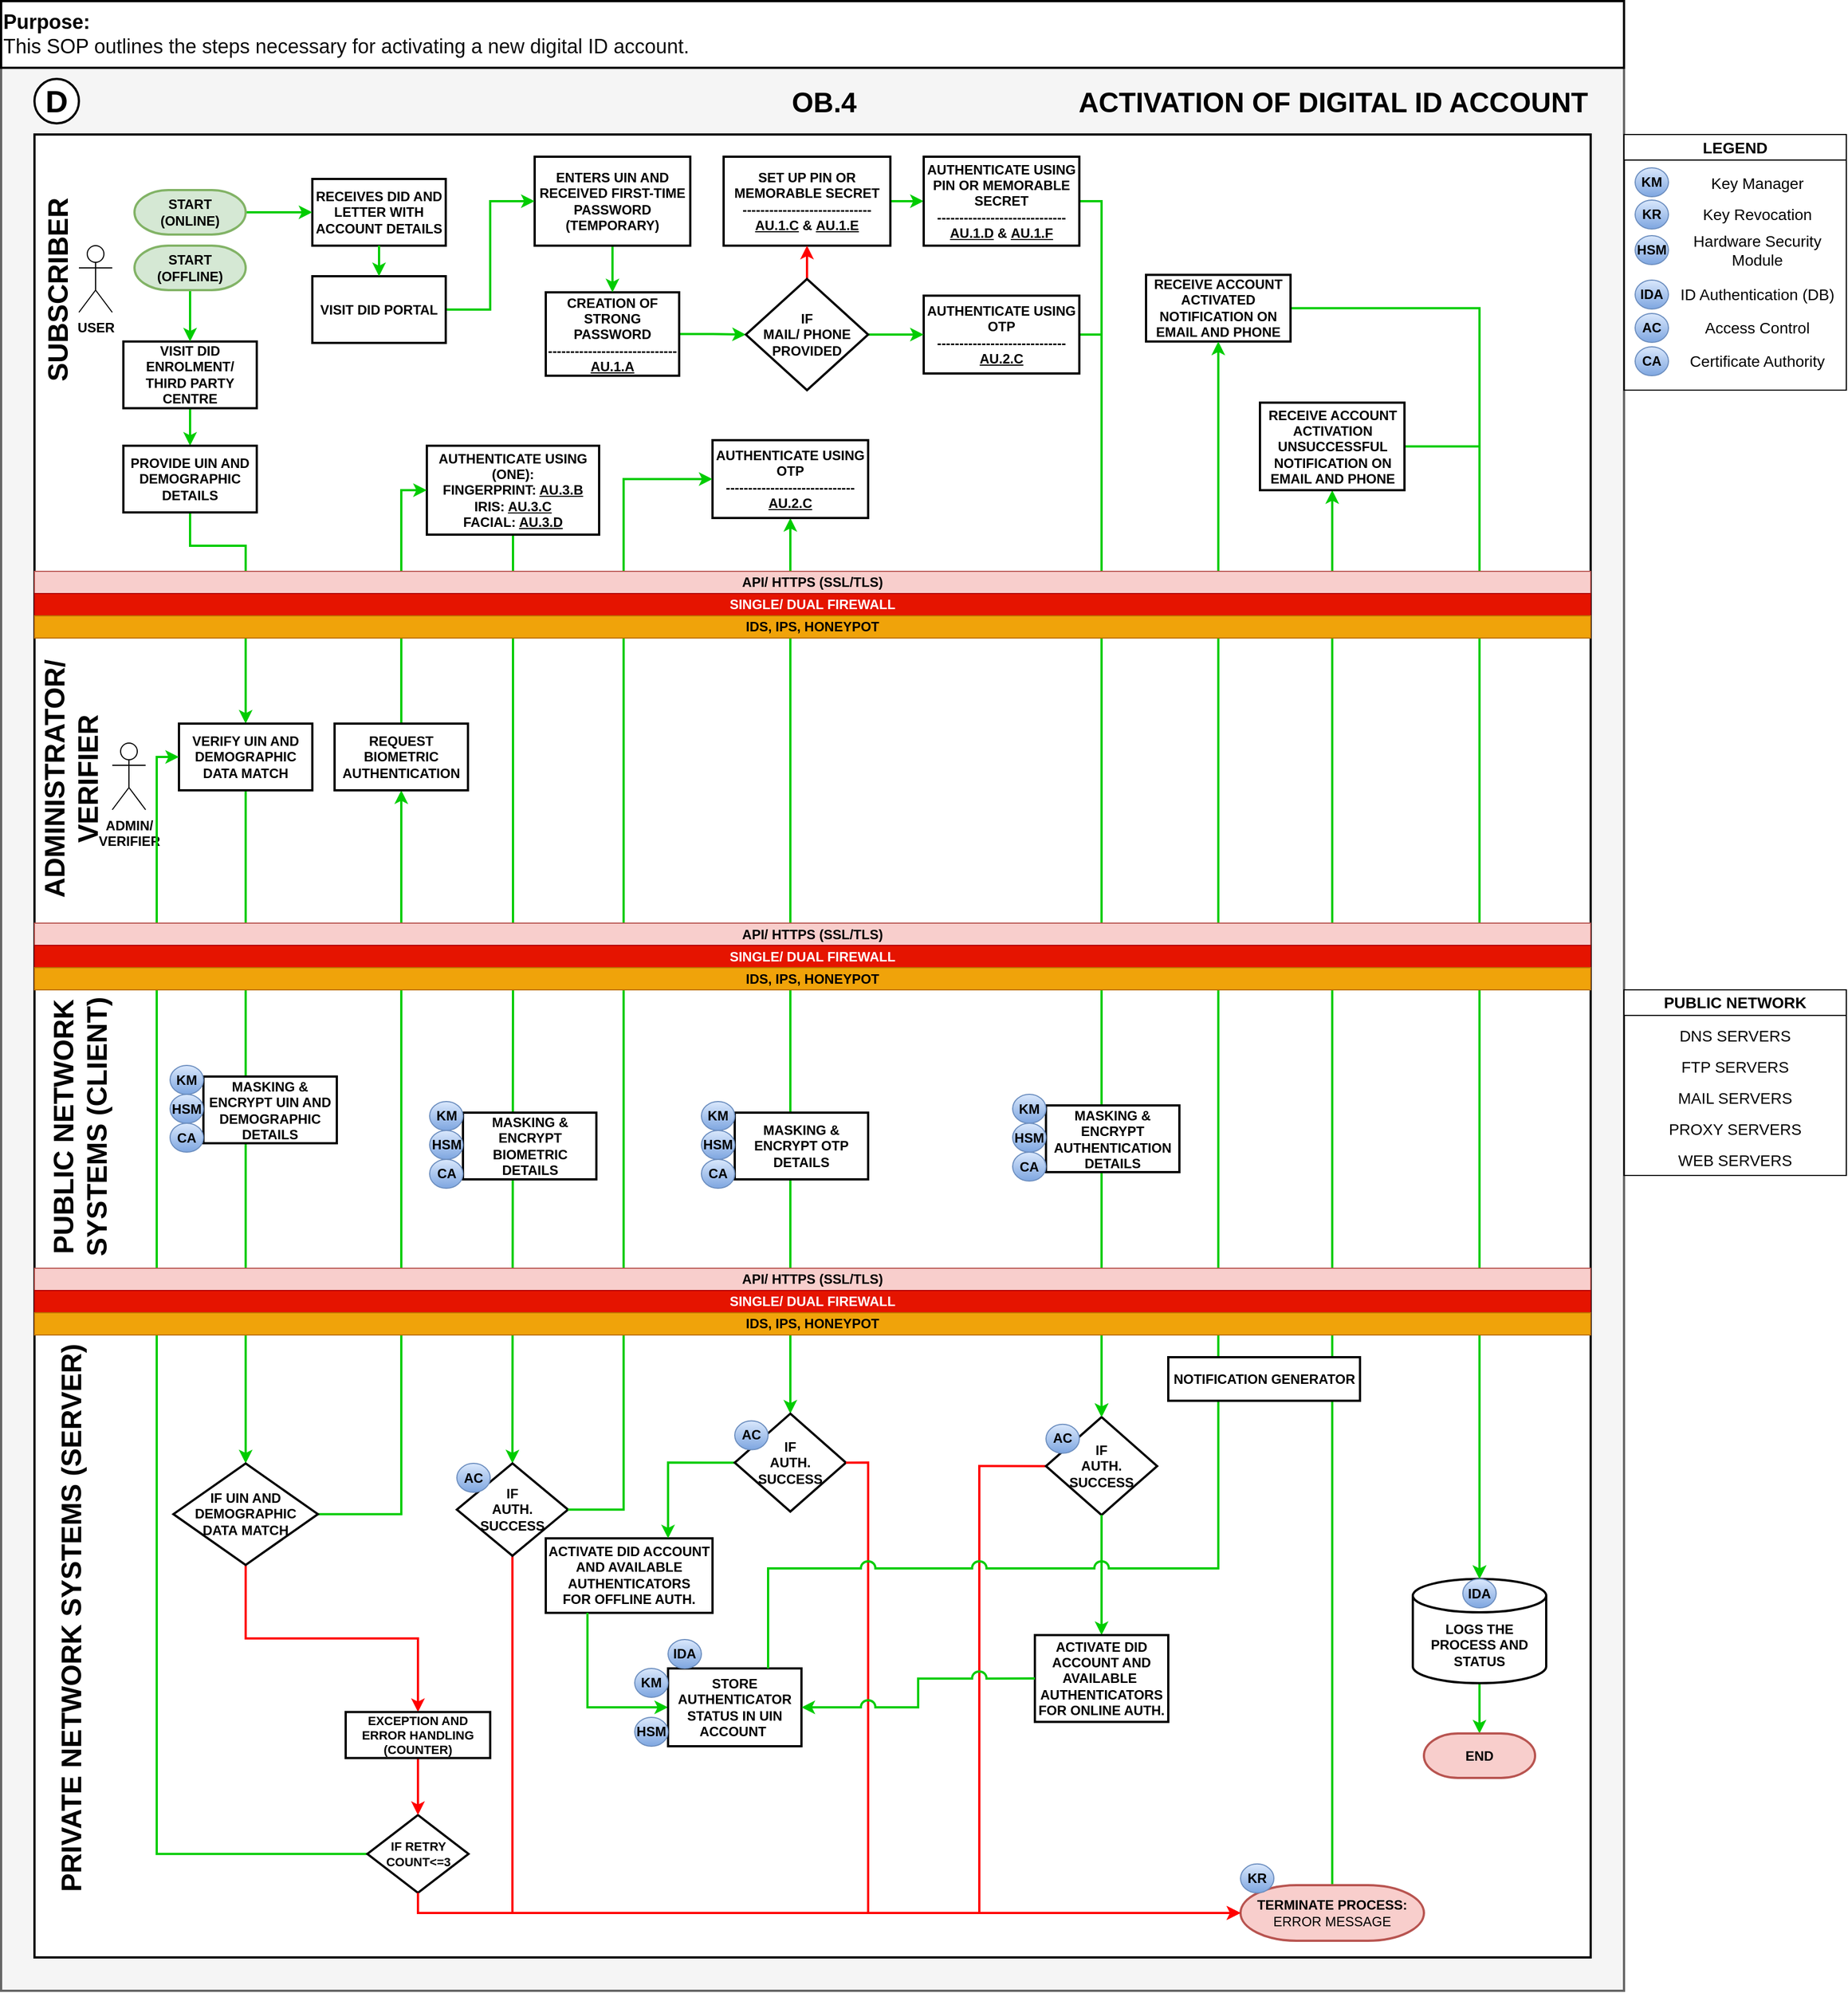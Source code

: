 <mxfile version="24.1.0" type="device">
  <diagram id="iKLEJsTvHWQ7VO8qn4Q8" name="Page-1">
    <mxGraphModel dx="1050" dy="629" grid="1" gridSize="10" guides="1" tooltips="1" connect="1" arrows="1" fold="1" page="1" pageScale="1" pageWidth="1920" pageHeight="1200" math="0" shadow="0">
      <root>
        <mxCell id="0" />
        <mxCell id="1" parent="0" />
        <mxCell id="sSiKANP9ALNhsH72tvE9-37" value="" style="rounded=0;whiteSpace=wrap;html=1;fontSize=25;fillColor=#f5f5f5;fontColor=#333333;strokeColor=#666666;direction=east;strokeWidth=2;fontStyle=1" parent="1" vertex="1">
          <mxGeometry x="10" y="140" width="1460" height="1730" as="geometry" />
        </mxCell>
        <mxCell id="sSiKANP9ALNhsH72tvE9-35" value="" style="rounded=0;whiteSpace=wrap;html=1;strokeWidth=2;fontStyle=1" parent="1" vertex="1">
          <mxGeometry x="40" y="200" width="1400" height="440" as="geometry" />
        </mxCell>
        <mxCell id="sSiKANP9ALNhsH72tvE9-36" value="" style="rounded=0;whiteSpace=wrap;html=1;strokeWidth=2;fontStyle=1" parent="1" vertex="1">
          <mxGeometry x="40" y="1230" width="1400" height="610" as="geometry" />
        </mxCell>
        <mxCell id="orBsP7dVjjmTK9PNGQSH-165" value="" style="rounded=0;whiteSpace=wrap;html=1;fontSize=15;direction=south;strokeWidth=2;fontStyle=1" parent="1" vertex="1">
          <mxGeometry x="40" y="930" width="1400" height="305" as="geometry" />
        </mxCell>
        <mxCell id="orBsP7dVjjmTK9PNGQSH-6" value="" style="rounded=0;whiteSpace=wrap;html=1;fontSize=15;direction=south;strokeWidth=2;fontStyle=1" parent="1" vertex="1">
          <mxGeometry x="40" y="625" width="1400" height="305" as="geometry" />
        </mxCell>
        <mxCell id="3o1GvPYLi0kfShRq2hpD-12" style="edgeStyle=orthogonalEdgeStyle;rounded=0;orthogonalLoop=1;jettySize=auto;html=1;exitX=1;exitY=0.5;exitDx=0;exitDy=0;entryX=0;entryY=0.5;entryDx=0;entryDy=0;strokeColor=#00CC00;strokeWidth=2;fontStyle=1;" parent="1" source="sSiKANP9ALNhsH72tvE9-2" target="3o1GvPYLi0kfShRq2hpD-10" edge="1">
          <mxGeometry relative="1" as="geometry" />
        </mxCell>
        <mxCell id="sSiKANP9ALNhsH72tvE9-2" value="SET UP PIN OR MEMORABLE SECRET&lt;br&gt;-----------------------------&lt;br&gt;&lt;u&gt;AU.1.C&lt;/u&gt;&amp;nbsp;&amp;amp;&amp;nbsp;&lt;u&gt;AU.1.E&lt;/u&gt;" style="rounded=0;whiteSpace=wrap;html=1;strokeWidth=2;fontStyle=1" parent="1" vertex="1">
          <mxGeometry x="660" y="220" width="150" height="80" as="geometry" />
        </mxCell>
        <mxCell id="3o1GvPYLi0kfShRq2hpD-13" style="edgeStyle=orthogonalEdgeStyle;rounded=0;orthogonalLoop=1;jettySize=auto;html=1;exitX=1;exitY=0.5;exitDx=0;exitDy=0;entryX=0.5;entryY=0;entryDx=0;entryDy=0;strokeColor=#00CC00;strokeWidth=2;fontStyle=1;" parent="1" source="sSiKANP9ALNhsH72tvE9-3" target="3o1GvPYLi0kfShRq2hpD-8" edge="1">
          <mxGeometry relative="1" as="geometry">
            <Array as="points">
              <mxPoint x="1000" y="380" />
            </Array>
          </mxGeometry>
        </mxCell>
        <mxCell id="sSiKANP9ALNhsH72tvE9-3" value="AUTHENTICATE USING OTP&lt;br&gt;-----------------------------&lt;br&gt;&lt;u&gt;AU.2.C&lt;br&gt;&lt;/u&gt;" style="rounded=0;whiteSpace=wrap;html=1;strokeWidth=2;fontStyle=1" parent="1" vertex="1">
          <mxGeometry x="840" y="345" width="140" height="70" as="geometry" />
        </mxCell>
        <mxCell id="sSiKANP9ALNhsH72tvE9-17" style="edgeStyle=orthogonalEdgeStyle;rounded=0;orthogonalLoop=1;jettySize=auto;html=1;exitX=1;exitY=0.5;exitDx=0;exitDy=0;entryX=0;entryY=0.5;entryDx=0;entryDy=0;strokeColor=#00CC00;strokeWidth=2;fontStyle=1" parent="1" source="sSiKANP9ALNhsH72tvE9-4" target="sSiKANP9ALNhsH72tvE9-7" edge="1">
          <mxGeometry relative="1" as="geometry" />
        </mxCell>
        <mxCell id="sSiKANP9ALNhsH72tvE9-4" value="CREATION OF STRONG PASSWORD&lt;br&gt;-----------------------------&lt;br style=&quot;border-color: var(--border-color);&quot;&gt;&lt;u&gt;AU.1.A&lt;/u&gt;" style="rounded=0;whiteSpace=wrap;html=1;strokeWidth=2;fontStyle=1" parent="1" vertex="1">
          <mxGeometry x="500" y="342" width="120" height="75" as="geometry" />
        </mxCell>
        <mxCell id="sSiKANP9ALNhsH72tvE9-16" style="edgeStyle=orthogonalEdgeStyle;rounded=0;orthogonalLoop=1;jettySize=auto;html=1;exitX=0.5;exitY=1;exitDx=0;exitDy=0;strokeColor=#00CC00;strokeWidth=2;fontStyle=1" parent="1" source="sSiKANP9ALNhsH72tvE9-5" target="sSiKANP9ALNhsH72tvE9-4" edge="1">
          <mxGeometry relative="1" as="geometry" />
        </mxCell>
        <mxCell id="sSiKANP9ALNhsH72tvE9-5" value="ENTERS UIN AND RECEIVED FIRST-TIME PASSWORD (TEMPORARY)" style="rounded=0;whiteSpace=wrap;html=1;strokeWidth=2;fontStyle=1" parent="1" vertex="1">
          <mxGeometry x="490" y="220" width="140" height="80" as="geometry" />
        </mxCell>
        <mxCell id="sSiKANP9ALNhsH72tvE9-6" value="RECEIVES DID AND LETTER WITH ACCOUNT DETAILS" style="rounded=0;whiteSpace=wrap;html=1;strokeWidth=2;fontStyle=1" parent="1" vertex="1">
          <mxGeometry x="290" y="240" width="120" height="60" as="geometry" />
        </mxCell>
        <mxCell id="3o1GvPYLi0kfShRq2hpD-9" style="edgeStyle=orthogonalEdgeStyle;rounded=0;orthogonalLoop=1;jettySize=auto;html=1;exitX=0.5;exitY=0;exitDx=0;exitDy=0;entryX=0.5;entryY=1;entryDx=0;entryDy=0;strokeColor=#FF0000;strokeWidth=2;fontStyle=1;" parent="1" source="sSiKANP9ALNhsH72tvE9-7" target="sSiKANP9ALNhsH72tvE9-2" edge="1">
          <mxGeometry relative="1" as="geometry" />
        </mxCell>
        <mxCell id="3o1GvPYLi0kfShRq2hpD-11" style="edgeStyle=orthogonalEdgeStyle;rounded=0;orthogonalLoop=1;jettySize=auto;html=1;exitX=1;exitY=0.5;exitDx=0;exitDy=0;entryX=0;entryY=0.5;entryDx=0;entryDy=0;strokeColor=#00CC00;strokeWidth=2;fontStyle=1;" parent="1" source="sSiKANP9ALNhsH72tvE9-7" target="sSiKANP9ALNhsH72tvE9-3" edge="1">
          <mxGeometry relative="1" as="geometry" />
        </mxCell>
        <mxCell id="sSiKANP9ALNhsH72tvE9-7" value="IF &lt;br&gt;MAIL/ PHONE PROVIDED" style="rhombus;whiteSpace=wrap;html=1;strokeWidth=2;fontStyle=1" parent="1" vertex="1">
          <mxGeometry x="680" y="330" width="110" height="100" as="geometry" />
        </mxCell>
        <mxCell id="3o1GvPYLi0kfShRq2hpD-32" style="edgeStyle=orthogonalEdgeStyle;rounded=0;orthogonalLoop=1;jettySize=auto;html=1;exitX=1;exitY=0.5;exitDx=0;exitDy=0;strokeColor=#00CC00;strokeWidth=2;fontStyle=1;" parent="1" source="sSiKANP9ALNhsH72tvE9-8" target="orBsP7dVjjmTK9PNGQSH-210" edge="1">
          <mxGeometry relative="1" as="geometry">
            <mxPoint x="1530" y="1460.64" as="targetPoint" />
          </mxGeometry>
        </mxCell>
        <mxCell id="sSiKANP9ALNhsH72tvE9-8" value="RECEIVE ACCOUNT ACTIVATED NOTIFICATION ON EMAIL AND PHONE" style="rounded=0;whiteSpace=wrap;html=1;strokeWidth=2;fontStyle=1" parent="1" vertex="1">
          <mxGeometry x="1040" y="326.25" width="130" height="60" as="geometry" />
        </mxCell>
        <mxCell id="sSiKANP9ALNhsH72tvE9-15" style="edgeStyle=orthogonalEdgeStyle;rounded=0;orthogonalLoop=1;jettySize=auto;html=1;exitX=1;exitY=0.5;exitDx=0;exitDy=0;entryX=0;entryY=0.5;entryDx=0;entryDy=0;strokeColor=#00CC00;strokeWidth=2;fontStyle=1" parent="1" source="sSiKANP9ALNhsH72tvE9-13" target="sSiKANP9ALNhsH72tvE9-5" edge="1">
          <mxGeometry relative="1" as="geometry" />
        </mxCell>
        <mxCell id="sSiKANP9ALNhsH72tvE9-13" value="VISIT DID PORTAL" style="rounded=0;whiteSpace=wrap;html=1;strokeWidth=2;fontStyle=1" parent="1" vertex="1">
          <mxGeometry x="290" y="327.5" width="120" height="60" as="geometry" />
        </mxCell>
        <mxCell id="sSiKANP9ALNhsH72tvE9-26" value="OB.4" style="text;html=1;align=center;verticalAlign=middle;resizable=0;points=[];autosize=1;strokeColor=none;fillColor=none;strokeWidth=2;fontSize=25;fontStyle=1" parent="1" vertex="1">
          <mxGeometry x="710" y="150" width="80" height="40" as="geometry" />
        </mxCell>
        <mxCell id="sSiKANP9ALNhsH72tvE9-27" value="ACTIVATION OF DIGITAL ID ACCOUNT" style="text;html=1;align=center;verticalAlign=middle;resizable=0;points=[];autosize=1;strokeColor=none;fillColor=none;strokeWidth=2;fontSize=25;fontStyle=1" parent="1" vertex="1">
          <mxGeometry x="967.5" y="150" width="480" height="40" as="geometry" />
        </mxCell>
        <mxCell id="sSiKANP9ALNhsH72tvE9-33" value="SUBSCRIBER" style="text;html=1;align=center;verticalAlign=middle;resizable=0;points=[];autosize=1;strokeColor=none;fillColor=none;fontSize=25;fontStyle=1;strokeWidth=2;horizontal=0;" parent="1" vertex="1">
          <mxGeometry x="35" y="250" width="50" height="180" as="geometry" />
        </mxCell>
        <mxCell id="sSiKANP9ALNhsH72tvE9-38" value="D" style="ellipse;whiteSpace=wrap;html=1;aspect=fixed;fontSize=28;fontColor=default;strokeWidth=2;fontStyle=1" parent="1" vertex="1">
          <mxGeometry x="40" y="150" width="40" height="40" as="geometry" />
        </mxCell>
        <mxCell id="3o1GvPYLi0kfShRq2hpD-3" style="edgeStyle=orthogonalEdgeStyle;rounded=0;orthogonalLoop=1;jettySize=auto;html=1;exitX=1;exitY=0.5;exitDx=0;exitDy=0;exitPerimeter=0;entryX=0;entryY=0.5;entryDx=0;entryDy=0;strokeColor=#00CC00;strokeWidth=2;fontStyle=1;" parent="1" source="3o1GvPYLi0kfShRq2hpD-1" target="sSiKANP9ALNhsH72tvE9-6" edge="1">
          <mxGeometry relative="1" as="geometry" />
        </mxCell>
        <mxCell id="3o1GvPYLi0kfShRq2hpD-1" value="&lt;b&gt;START&lt;br&gt;(ONLINE)&lt;br&gt;&lt;/b&gt;" style="strokeWidth=2;html=1;shape=mxgraph.flowchart.terminator;whiteSpace=wrap;fillColor=#d5e8d4;strokeColor=#82b366;" parent="1" vertex="1">
          <mxGeometry x="130" y="250" width="100" height="40" as="geometry" />
        </mxCell>
        <mxCell id="3o1GvPYLi0kfShRq2hpD-21" value="" style="edgeStyle=orthogonalEdgeStyle;rounded=0;orthogonalLoop=1;jettySize=auto;html=1;strokeColor=#FF0000;strokeWidth=2;fontStyle=1;exitX=0;exitY=0.5;exitDx=0;exitDy=0;" parent="1" source="3o1GvPYLi0kfShRq2hpD-8" target="3o1GvPYLi0kfShRq2hpD-16" edge="1">
          <mxGeometry relative="1" as="geometry">
            <Array as="points">
              <mxPoint x="890" y="1398" />
              <mxPoint x="890" y="1800" />
            </Array>
          </mxGeometry>
        </mxCell>
        <mxCell id="3o1GvPYLi0kfShRq2hpD-8" value="IF &lt;br&gt;AUTH. &lt;br&gt;SUCCESS" style="rhombus;whiteSpace=wrap;html=1;strokeWidth=2;fontStyle=1" parent="1" vertex="1">
          <mxGeometry x="950" y="1353.89" width="100" height="88.11" as="geometry" />
        </mxCell>
        <mxCell id="3o1GvPYLi0kfShRq2hpD-14" style="edgeStyle=orthogonalEdgeStyle;rounded=0;orthogonalLoop=1;jettySize=auto;html=1;exitX=1;exitY=0.5;exitDx=0;exitDy=0;strokeColor=#00CC00;strokeWidth=2;fontStyle=1;entryX=0.5;entryY=0;entryDx=0;entryDy=0;" parent="1" source="3o1GvPYLi0kfShRq2hpD-10" target="3o1GvPYLi0kfShRq2hpD-8" edge="1">
          <mxGeometry relative="1" as="geometry">
            <mxPoint x="1010" y="530" as="targetPoint" />
          </mxGeometry>
        </mxCell>
        <mxCell id="3o1GvPYLi0kfShRq2hpD-10" value="AUTHENTICATE USING PIN OR MEMORABLE SECRET&lt;br&gt;-----------------------------&lt;br&gt;&lt;u style=&quot;border-color: var(--border-color);&quot;&gt;AU.1.D&lt;/u&gt;&amp;nbsp;&amp;amp;&amp;nbsp;&lt;u style=&quot;border-color: var(--border-color);&quot;&gt;AU.1.F&lt;/u&gt;&lt;u&gt;&lt;br&gt;&lt;/u&gt;" style="rounded=0;whiteSpace=wrap;html=1;strokeWidth=2;fontStyle=1" parent="1" vertex="1">
          <mxGeometry x="840" y="220" width="140" height="80" as="geometry" />
        </mxCell>
        <mxCell id="orBsP7dVjjmTK9PNGQSH-228" style="edgeStyle=orthogonalEdgeStyle;rounded=0;orthogonalLoop=1;jettySize=auto;html=1;exitX=0.5;exitY=0;exitDx=0;exitDy=0;exitPerimeter=0;strokeColor=#00CC00;strokeWidth=2;fontStyle=1;" parent="1" source="3o1GvPYLi0kfShRq2hpD-16" target="orBsP7dVjjmTK9PNGQSH-227" edge="1">
          <mxGeometry relative="1" as="geometry" />
        </mxCell>
        <mxCell id="3o1GvPYLi0kfShRq2hpD-16" value="&lt;span style=&quot;border-color: var(--border-color);&quot;&gt;&lt;b&gt;TERMINATE PROCESS:&lt;/b&gt;&lt;br&gt;ERROR MESSAGE&lt;br&gt;&lt;/span&gt;" style="strokeWidth=2;html=1;shape=mxgraph.flowchart.terminator;whiteSpace=wrap;fillColor=#f8cecc;strokeColor=#b85450;" parent="1" vertex="1">
          <mxGeometry x="1125" y="1775" width="165" height="50" as="geometry" />
        </mxCell>
        <mxCell id="3o1GvPYLi0kfShRq2hpD-27" value="" style="edgeStyle=orthogonalEdgeStyle;rounded=0;orthogonalLoop=1;jettySize=auto;html=1;exitX=0.5;exitY=1;exitDx=0;exitDy=0;entryX=0.5;entryY=0;entryDx=0;entryDy=0;strokeColor=#00CC00;strokeWidth=2;fontStyle=1;" parent="1" source="3o1GvPYLi0kfShRq2hpD-8" target="3o1GvPYLi0kfShRq2hpD-26" edge="1">
          <mxGeometry relative="1" as="geometry">
            <mxPoint x="1005" y="1546.89" as="sourcePoint" />
            <mxPoint x="1005" y="1661.89" as="targetPoint" />
          </mxGeometry>
        </mxCell>
        <mxCell id="orBsP7dVjjmTK9PNGQSH-243" style="edgeStyle=orthogonalEdgeStyle;rounded=0;orthogonalLoop=1;jettySize=auto;html=1;exitX=1;exitY=0.5;exitDx=0;exitDy=0;entryX=0.5;entryY=1;entryDx=0;entryDy=0;fontSize=20;fillColor=none;strokeColor=none;gradientColor=none;fontStyle=1;strokeWidth=2;" parent="1" source="3o1GvPYLi0kfShRq2hpD-26" target="sSiKANP9ALNhsH72tvE9-8" edge="1">
          <mxGeometry relative="1" as="geometry" />
        </mxCell>
        <mxCell id="3o1GvPYLi0kfShRq2hpD-26" value="ACTIVATE DID ACCOUNT AND AVAILABLE&amp;nbsp; AUTHENTICATORS&lt;br style=&quot;border-color: var(--border-color);&quot;&gt;FOR ONLINE AUTH." style="rounded=0;whiteSpace=wrap;html=1;strokeWidth=2;fontStyle=1" parent="1" vertex="1">
          <mxGeometry x="940" y="1550.0" width="120" height="78.11" as="geometry" />
        </mxCell>
        <mxCell id="bgEBxZ1Y185KcQmkh3a8-5" value="" style="edgeStyle=orthogonalEdgeStyle;rounded=0;orthogonalLoop=1;jettySize=auto;html=1;exitX=0.5;exitY=1;exitDx=0;exitDy=0;strokeColor=#00CC00;strokeWidth=2;fontStyle=1;entryX=0.5;entryY=0;entryDx=0;entryDy=0;" parent="1" source="sSiKANP9ALNhsH72tvE9-6" target="sSiKANP9ALNhsH72tvE9-13" edge="1">
          <mxGeometry relative="1" as="geometry">
            <mxPoint x="350" y="300" as="sourcePoint" />
            <mxPoint x="350" y="320" as="targetPoint" />
          </mxGeometry>
        </mxCell>
        <mxCell id="orBsP7dVjjmTK9PNGQSH-180" style="edgeStyle=orthogonalEdgeStyle;rounded=0;orthogonalLoop=1;jettySize=auto;html=1;exitX=0.5;exitY=1;exitDx=0;exitDy=0;strokeColor=#00CC00;strokeWidth=2;fontStyle=1;" parent="1" source="bgEBxZ1Y185KcQmkh3a8-6" target="orBsP7dVjjmTK9PNGQSH-179" edge="1">
          <mxGeometry relative="1" as="geometry" />
        </mxCell>
        <mxCell id="bgEBxZ1Y185KcQmkh3a8-6" value="VISIT DID ENROLMENT/ THIRD PARTY CENTRE" style="rounded=0;whiteSpace=wrap;html=1;strokeWidth=2;fontStyle=1" parent="1" vertex="1">
          <mxGeometry x="120" y="386.25" width="120" height="60" as="geometry" />
        </mxCell>
        <mxCell id="orBsP7dVjjmTK9PNGQSH-188" style="edgeStyle=orthogonalEdgeStyle;rounded=0;orthogonalLoop=1;jettySize=auto;html=1;exitX=0.5;exitY=1;exitDx=0;exitDy=0;strokeColor=#00CC00;strokeWidth=2;fontStyle=1;" parent="1" source="bgEBxZ1Y185KcQmkh3a8-10" target="bgEBxZ1Y185KcQmkh3a8-12" edge="1">
          <mxGeometry relative="1" as="geometry" />
        </mxCell>
        <mxCell id="bgEBxZ1Y185KcQmkh3a8-10" value="AUTHENTICATE USING (ONE):&lt;br&gt;FINGERPRINT: &lt;u&gt;AU.3.B&lt;/u&gt;&lt;br&gt;IRIS: &lt;u&gt;AU.3.C&lt;/u&gt;&lt;br&gt;FACIAL: &lt;u&gt;AU.3.D&lt;/u&gt;" style="rounded=0;whiteSpace=wrap;html=1;strokeWidth=2;fontStyle=1" parent="1" vertex="1">
          <mxGeometry x="393" y="480" width="155" height="80" as="geometry" />
        </mxCell>
        <mxCell id="bgEBxZ1Y185KcQmkh3a8-16" style="edgeStyle=orthogonalEdgeStyle;rounded=0;orthogonalLoop=1;jettySize=auto;html=1;exitX=0.5;exitY=1;exitDx=0;exitDy=0;entryX=0;entryY=0.5;entryDx=0;entryDy=0;entryPerimeter=0;strokeColor=#FF0000;strokeWidth=2;fontStyle=1;" parent="1" source="bgEBxZ1Y185KcQmkh3a8-12" target="3o1GvPYLi0kfShRq2hpD-16" edge="1">
          <mxGeometry relative="1" as="geometry">
            <Array as="points">
              <mxPoint x="470" y="1800" />
            </Array>
          </mxGeometry>
        </mxCell>
        <mxCell id="orBsP7dVjjmTK9PNGQSH-2" style="edgeStyle=orthogonalEdgeStyle;rounded=0;orthogonalLoop=1;jettySize=auto;html=1;exitX=0.5;exitY=1;exitDx=0;exitDy=0;exitPerimeter=0;strokeColor=#00CC00;strokeWidth=2;fontStyle=1;" parent="1" source="orBsP7dVjjmTK9PNGQSH-1" target="bgEBxZ1Y185KcQmkh3a8-6" edge="1">
          <mxGeometry relative="1" as="geometry" />
        </mxCell>
        <mxCell id="orBsP7dVjjmTK9PNGQSH-1" value="&lt;b&gt;START&lt;br&gt;(OFFLINE)&lt;br&gt;&lt;/b&gt;" style="strokeWidth=2;html=1;shape=mxgraph.flowchart.terminator;whiteSpace=wrap;fillColor=#d5e8d4;strokeColor=#82b366;" parent="1" vertex="1">
          <mxGeometry x="130" y="300" width="100" height="40" as="geometry" />
        </mxCell>
        <mxCell id="orBsP7dVjjmTK9PNGQSH-36" value="PRIVATE NETWORK SYSTEMS (SERVER)" style="text;html=1;align=center;verticalAlign=middle;resizable=0;points=[];autosize=1;strokeColor=none;fillColor=none;fontStyle=1;fontSize=25;strokeWidth=2;horizontal=0;" parent="1" vertex="1">
          <mxGeometry x="47" y="1280.0" width="50" height="510" as="geometry" />
        </mxCell>
        <mxCell id="orBsP7dVjjmTK9PNGQSH-68" value="USER" style="shape=umlActor;verticalLabelPosition=bottom;verticalAlign=top;html=1;outlineConnect=0;fontStyle=1" parent="1" vertex="1">
          <mxGeometry x="80" y="300" width="30" height="60" as="geometry" />
        </mxCell>
        <mxCell id="orBsP7dVjjmTK9PNGQSH-117" value="&lt;font style=&quot;font-size: 14px;&quot;&gt;PUBLIC NETWORK&lt;/font&gt;" style="swimlane;whiteSpace=wrap;html=1;" parent="1" vertex="1">
          <mxGeometry x="1470" y="969.5" width="200" height="167" as="geometry" />
        </mxCell>
        <mxCell id="orBsP7dVjjmTK9PNGQSH-118" value="DNS SERVERS" style="text;html=1;strokeColor=none;fillColor=none;align=center;verticalAlign=middle;whiteSpace=wrap;rounded=0;fontSize=14;" parent="orBsP7dVjjmTK9PNGQSH-117" vertex="1">
          <mxGeometry y="27" width="200" height="28" as="geometry" />
        </mxCell>
        <mxCell id="orBsP7dVjjmTK9PNGQSH-119" value="FTP SERVERS" style="text;html=1;strokeColor=none;fillColor=none;align=center;verticalAlign=middle;whiteSpace=wrap;rounded=0;fontSize=14;" parent="orBsP7dVjjmTK9PNGQSH-117" vertex="1">
          <mxGeometry y="55" width="200" height="28" as="geometry" />
        </mxCell>
        <mxCell id="orBsP7dVjjmTK9PNGQSH-120" value="MAIL SERVERS" style="text;html=1;strokeColor=none;fillColor=none;align=center;verticalAlign=middle;whiteSpace=wrap;rounded=0;fontSize=14;" parent="orBsP7dVjjmTK9PNGQSH-117" vertex="1">
          <mxGeometry y="83" width="200" height="28" as="geometry" />
        </mxCell>
        <mxCell id="orBsP7dVjjmTK9PNGQSH-121" value="PROXY SERVERS" style="text;html=1;strokeColor=none;fillColor=none;align=center;verticalAlign=middle;whiteSpace=wrap;rounded=0;fontSize=14;" parent="orBsP7dVjjmTK9PNGQSH-117" vertex="1">
          <mxGeometry y="111" width="200" height="28" as="geometry" />
        </mxCell>
        <mxCell id="orBsP7dVjjmTK9PNGQSH-122" value="WEB SERVERS" style="text;html=1;strokeColor=none;fillColor=none;align=center;verticalAlign=middle;whiteSpace=wrap;rounded=0;fontSize=14;" parent="orBsP7dVjjmTK9PNGQSH-117" vertex="1">
          <mxGeometry y="139" width="200" height="28" as="geometry" />
        </mxCell>
        <mxCell id="orBsP7dVjjmTK9PNGQSH-123" value="&lt;font style=&quot;font-size: 14px;&quot;&gt;LEGEND&lt;/font&gt;" style="swimlane;whiteSpace=wrap;html=1;" parent="1" vertex="1">
          <mxGeometry x="1470" y="200" width="200" height="230" as="geometry" />
        </mxCell>
        <mxCell id="orBsP7dVjjmTK9PNGQSH-124" value="KM" style="ellipse;whiteSpace=wrap;html=1;fillColor=#dae8fc;strokeColor=#6c8ebf;gradientColor=#7ea6e0;fontStyle=1" parent="orBsP7dVjjmTK9PNGQSH-123" vertex="1">
          <mxGeometry x="10" y="30" width="30" height="26" as="geometry" />
        </mxCell>
        <mxCell id="orBsP7dVjjmTK9PNGQSH-125" value="IDA" style="ellipse;whiteSpace=wrap;html=1;fillColor=#dae8fc;strokeColor=#6c8ebf;gradientColor=#7ea6e0;fontStyle=1" parent="orBsP7dVjjmTK9PNGQSH-123" vertex="1">
          <mxGeometry x="10" y="131" width="30" height="26" as="geometry" />
        </mxCell>
        <mxCell id="orBsP7dVjjmTK9PNGQSH-126" value="HSM" style="ellipse;whiteSpace=wrap;html=1;fillColor=#dae8fc;strokeColor=#6c8ebf;gradientColor=#7ea6e0;fontStyle=1" parent="orBsP7dVjjmTK9PNGQSH-123" vertex="1">
          <mxGeometry x="10" y="91" width="30" height="26" as="geometry" />
        </mxCell>
        <mxCell id="orBsP7dVjjmTK9PNGQSH-127" value="KR" style="ellipse;whiteSpace=wrap;html=1;fillColor=#dae8fc;strokeColor=#6c8ebf;gradientColor=#7ea6e0;fontStyle=1" parent="orBsP7dVjjmTK9PNGQSH-123" vertex="1">
          <mxGeometry x="10" y="59" width="30" height="26" as="geometry" />
        </mxCell>
        <mxCell id="orBsP7dVjjmTK9PNGQSH-128" value="Key Manager" style="text;html=1;strokeColor=none;fillColor=none;align=center;verticalAlign=middle;whiteSpace=wrap;rounded=0;fontSize=14;" parent="orBsP7dVjjmTK9PNGQSH-123" vertex="1">
          <mxGeometry x="40" y="30" width="160" height="28" as="geometry" />
        </mxCell>
        <mxCell id="orBsP7dVjjmTK9PNGQSH-129" value="Key Revocation" style="text;html=1;strokeColor=none;fillColor=none;align=center;verticalAlign=middle;whiteSpace=wrap;rounded=0;fontSize=14;" parent="orBsP7dVjjmTK9PNGQSH-123" vertex="1">
          <mxGeometry x="40" y="58" width="160" height="28" as="geometry" />
        </mxCell>
        <mxCell id="orBsP7dVjjmTK9PNGQSH-130" value="Hardware Security Module" style="text;html=1;strokeColor=none;fillColor=none;align=center;verticalAlign=middle;whiteSpace=wrap;rounded=0;fontSize=14;" parent="orBsP7dVjjmTK9PNGQSH-123" vertex="1">
          <mxGeometry x="40" y="90" width="160" height="28" as="geometry" />
        </mxCell>
        <mxCell id="orBsP7dVjjmTK9PNGQSH-131" value="ID Authentication (DB)" style="text;html=1;strokeColor=none;fillColor=none;align=center;verticalAlign=middle;whiteSpace=wrap;rounded=0;fontSize=14;" parent="orBsP7dVjjmTK9PNGQSH-123" vertex="1">
          <mxGeometry x="40" y="130" width="160" height="28" as="geometry" />
        </mxCell>
        <mxCell id="orBsP7dVjjmTK9PNGQSH-132" value="AC" style="ellipse;whiteSpace=wrap;html=1;fillColor=#dae8fc;strokeColor=#6c8ebf;gradientColor=#7ea6e0;fontStyle=1" parent="orBsP7dVjjmTK9PNGQSH-123" vertex="1">
          <mxGeometry x="10" y="161" width="30" height="26" as="geometry" />
        </mxCell>
        <mxCell id="orBsP7dVjjmTK9PNGQSH-133" value="Access Control" style="text;html=1;strokeColor=none;fillColor=none;align=center;verticalAlign=middle;whiteSpace=wrap;rounded=0;fontSize=14;" parent="orBsP7dVjjmTK9PNGQSH-123" vertex="1">
          <mxGeometry x="40" y="160" width="160" height="28" as="geometry" />
        </mxCell>
        <mxCell id="orBsP7dVjjmTK9PNGQSH-134" value="Certificate Authority" style="text;html=1;strokeColor=none;fillColor=none;align=center;verticalAlign=middle;whiteSpace=wrap;rounded=0;fontSize=14;" parent="orBsP7dVjjmTK9PNGQSH-123" vertex="1">
          <mxGeometry x="40" y="190" width="160" height="28" as="geometry" />
        </mxCell>
        <mxCell id="orBsP7dVjjmTK9PNGQSH-135" value="CA" style="ellipse;whiteSpace=wrap;html=1;fillColor=#dae8fc;strokeColor=#6c8ebf;gradientColor=#7ea6e0;fontStyle=1" parent="orBsP7dVjjmTK9PNGQSH-123" vertex="1">
          <mxGeometry x="10" y="191" width="30" height="26" as="geometry" />
        </mxCell>
        <mxCell id="orBsP7dVjjmTK9PNGQSH-158" value="ACTIVATE DID ACCOUNT AND AVAILABLE AUTHENTICATORS&lt;br&gt;FOR OFFLINE AUTH." style="rounded=0;whiteSpace=wrap;html=1;strokeWidth=2;fontStyle=1" parent="1" vertex="1">
          <mxGeometry x="500" y="1462.97" width="150" height="67.03" as="geometry" />
        </mxCell>
        <mxCell id="orBsP7dVjjmTK9PNGQSH-160" value="AC" style="ellipse;whiteSpace=wrap;html=1;fillColor=#dae8fc;strokeColor=#6c8ebf;gradientColor=#7ea6e0;fontStyle=1" parent="1" vertex="1">
          <mxGeometry x="950" y="1360.39" width="30" height="26" as="geometry" />
        </mxCell>
        <mxCell id="orBsP7dVjjmTK9PNGQSH-161" value="ADMINISTRATOR/ &lt;br&gt;VERIFIER" style="text;html=1;align=center;verticalAlign=middle;resizable=0;points=[];autosize=1;strokeColor=none;fillColor=none;fontSize=25;fontStyle=1;strokeWidth=2;horizontal=0;" parent="1" vertex="1">
          <mxGeometry x="32" y="665" width="80" height="230" as="geometry" />
        </mxCell>
        <mxCell id="orBsP7dVjjmTK9PNGQSH-164" value="ADMIN/&lt;br&gt;VERIFIER" style="shape=umlActor;verticalLabelPosition=bottom;verticalAlign=top;html=1;outlineConnect=0;fontStyle=1" parent="1" vertex="1">
          <mxGeometry x="110" y="747.5" width="30" height="60" as="geometry" />
        </mxCell>
        <mxCell id="orBsP7dVjjmTK9PNGQSH-35" value="&lt;font style=&quot;font-size: 25px;&quot;&gt;PUBLIC&amp;nbsp;&lt;span style=&quot;font-size: 25px;&quot;&gt;NETWORK&lt;/span&gt;&lt;br style=&quot;border-color: var(--border-color); font-size: 25px;&quot;&gt;&lt;span style=&quot;font-size: 25px;&quot;&gt;SYSTEMS&amp;nbsp;&lt;/span&gt;&lt;span style=&quot;font-size: 25px;&quot;&gt;(CLIENT)&lt;/span&gt;&lt;br style=&quot;font-size: 25px;&quot;&gt;&lt;/font&gt;" style="text;html=1;align=center;verticalAlign=middle;resizable=0;points=[];autosize=1;strokeColor=none;fillColor=none;fontStyle=1;fontSize=25;strokeWidth=2;horizontal=0;" parent="1" vertex="1">
          <mxGeometry x="40" y="968" width="80" height="250" as="geometry" />
        </mxCell>
        <mxCell id="orBsP7dVjjmTK9PNGQSH-182" style="edgeStyle=orthogonalEdgeStyle;rounded=0;orthogonalLoop=1;jettySize=auto;html=1;exitX=0.5;exitY=1;exitDx=0;exitDy=0;strokeColor=#00CC00;strokeWidth=2;fontStyle=1;" parent="1" source="orBsP7dVjjmTK9PNGQSH-179" target="orBsP7dVjjmTK9PNGQSH-181" edge="1">
          <mxGeometry relative="1" as="geometry">
            <Array as="points">
              <mxPoint x="180" y="570" />
              <mxPoint x="230" y="570" />
            </Array>
          </mxGeometry>
        </mxCell>
        <mxCell id="orBsP7dVjjmTK9PNGQSH-179" value="PROVIDE UIN AND DEMOGRAPHIC DETAILS" style="rounded=0;whiteSpace=wrap;html=1;strokeWidth=2;fontStyle=1" parent="1" vertex="1">
          <mxGeometry x="120" y="480" width="120" height="60" as="geometry" />
        </mxCell>
        <mxCell id="orBsP7dVjjmTK9PNGQSH-184" style="edgeStyle=orthogonalEdgeStyle;rounded=0;orthogonalLoop=1;jettySize=auto;html=1;exitX=0.5;exitY=1;exitDx=0;exitDy=0;strokeColor=#00CC00;strokeWidth=2;fontStyle=1;" parent="1" source="orBsP7dVjjmTK9PNGQSH-181" target="orBsP7dVjjmTK9PNGQSH-183" edge="1">
          <mxGeometry relative="1" as="geometry" />
        </mxCell>
        <mxCell id="orBsP7dVjjmTK9PNGQSH-181" value="VERIFY UIN AND DEMOGRAPHIC DATA MATCH" style="rounded=0;whiteSpace=wrap;html=1;strokeWidth=2;fontStyle=1" parent="1" vertex="1">
          <mxGeometry x="170" y="730" width="120" height="60" as="geometry" />
        </mxCell>
        <mxCell id="orBsP7dVjjmTK9PNGQSH-186" style="edgeStyle=orthogonalEdgeStyle;rounded=0;orthogonalLoop=1;jettySize=auto;html=1;exitX=1;exitY=0.5;exitDx=0;exitDy=0;strokeColor=#00CC00;strokeWidth=2;fontStyle=1;" parent="1" source="orBsP7dVjjmTK9PNGQSH-183" target="orBsP7dVjjmTK9PNGQSH-185" edge="1">
          <mxGeometry relative="1" as="geometry" />
        </mxCell>
        <mxCell id="orBsP7dVjjmTK9PNGQSH-193" style="edgeStyle=orthogonalEdgeStyle;rounded=0;orthogonalLoop=1;jettySize=auto;html=1;exitX=0.5;exitY=1;exitDx=0;exitDy=0;strokeColor=#FF0000;strokeWidth=2;fontStyle=1;entryX=0.5;entryY=0;entryDx=0;entryDy=0;" parent="1" source="orBsP7dVjjmTK9PNGQSH-183" target="orBsP7dVjjmTK9PNGQSH-192" edge="1">
          <mxGeometry relative="1" as="geometry" />
        </mxCell>
        <mxCell id="orBsP7dVjjmTK9PNGQSH-183" value="IF UIN AND DEMOGRAPHIC DATA&amp;nbsp;MATCH" style="rounded=0;whiteSpace=wrap;html=1;strokeWidth=2;fontStyle=1;shape=rhombus;perimeter=rhombusPerimeter;" parent="1" vertex="1">
          <mxGeometry x="165" y="1395.54" width="130" height="91.35" as="geometry" />
        </mxCell>
        <mxCell id="orBsP7dVjjmTK9PNGQSH-187" style="edgeStyle=orthogonalEdgeStyle;rounded=0;orthogonalLoop=1;jettySize=auto;html=1;exitX=0.5;exitY=0;exitDx=0;exitDy=0;entryX=0;entryY=0.5;entryDx=0;entryDy=0;strokeColor=#00CC00;strokeWidth=2;fontStyle=1;" parent="1" source="orBsP7dVjjmTK9PNGQSH-185" target="bgEBxZ1Y185KcQmkh3a8-10" edge="1">
          <mxGeometry relative="1" as="geometry" />
        </mxCell>
        <mxCell id="orBsP7dVjjmTK9PNGQSH-185" value="REQUEST BIOMETRIC AUTHENTICATION" style="rounded=0;whiteSpace=wrap;html=1;strokeWidth=2;fontStyle=1" parent="1" vertex="1">
          <mxGeometry x="310" y="730" width="120" height="60" as="geometry" />
        </mxCell>
        <mxCell id="orBsP7dVjjmTK9PNGQSH-189" value="" style="group" parent="1" vertex="1" connectable="0">
          <mxGeometry x="420" y="1395.54" width="100" height="83.11" as="geometry" />
        </mxCell>
        <mxCell id="bgEBxZ1Y185KcQmkh3a8-12" value="IF &lt;br&gt;AUTH. &lt;br&gt;SUCCESS" style="rhombus;whiteSpace=wrap;html=1;strokeWidth=2;fontStyle=1" parent="orBsP7dVjjmTK9PNGQSH-189" vertex="1">
          <mxGeometry width="100" height="83.11" as="geometry" />
        </mxCell>
        <mxCell id="orBsP7dVjjmTK9PNGQSH-157" value="AC" style="ellipse;whiteSpace=wrap;html=1;fillColor=#dae8fc;strokeColor=#6c8ebf;gradientColor=#7ea6e0;fontStyle=1" parent="orBsP7dVjjmTK9PNGQSH-189" vertex="1">
          <mxGeometry width="30" height="26" as="geometry" />
        </mxCell>
        <mxCell id="orBsP7dVjjmTK9PNGQSH-207" style="edgeStyle=orthogonalEdgeStyle;rounded=0;orthogonalLoop=1;jettySize=auto;html=1;exitX=0;exitY=0.5;exitDx=0;exitDy=0;entryX=0;entryY=0.5;entryDx=0;entryDy=0;strokeColor=#00CC00;strokeWidth=2;fontStyle=1;" parent="1" source="orBsP7dVjjmTK9PNGQSH-191" target="orBsP7dVjjmTK9PNGQSH-181" edge="1">
          <mxGeometry relative="1" as="geometry" />
        </mxCell>
        <mxCell id="orBsP7dVjjmTK9PNGQSH-191" value="IF RETRY COUNT&amp;lt;=3" style="rounded=0;whiteSpace=wrap;html=1;fontStyle=1;direction=east;strokeWidth=2;shape=rhombus;perimeter=rhombusPerimeter;fontSize=11;" parent="1" vertex="1">
          <mxGeometry x="339.5" y="1711.89" width="91" height="70" as="geometry" />
        </mxCell>
        <mxCell id="123POzUhQ0DE-mwdFCZ8-1" style="edgeStyle=orthogonalEdgeStyle;rounded=0;orthogonalLoop=1;jettySize=auto;html=1;exitX=0.5;exitY=1;exitDx=0;exitDy=0;strokeColor=#FF0000;strokeWidth=2;fontStyle=1;" parent="1" source="orBsP7dVjjmTK9PNGQSH-192" target="orBsP7dVjjmTK9PNGQSH-191" edge="1">
          <mxGeometry relative="1" as="geometry" />
        </mxCell>
        <mxCell id="orBsP7dVjjmTK9PNGQSH-192" value="EXCEPTION AND ERROR HANDLING (COUNTER)" style="rounded=0;whiteSpace=wrap;html=1;fontStyle=1;strokeWidth=2;fontSize=11;shape=label;boundedLbl=1;backgroundOutline=1;size=9.769;" parent="1" vertex="1">
          <mxGeometry x="320" y="1619.22" width="130" height="41.42" as="geometry" />
        </mxCell>
        <mxCell id="orBsP7dVjjmTK9PNGQSH-196" value="MASKING &amp;amp; ENCRYPT UIN AND DEMOGRAPHIC DETAILS" style="rounded=0;whiteSpace=wrap;html=1;fontStyle=1;direction=east;strokeWidth=2;" parent="1" vertex="1">
          <mxGeometry x="192" y="1047.5" width="120" height="60" as="geometry" />
        </mxCell>
        <mxCell id="orBsP7dVjjmTK9PNGQSH-197" value="KM" style="ellipse;whiteSpace=wrap;html=1;fillColor=#dae8fc;strokeColor=#6c8ebf;gradientColor=#7ea6e0;fontStyle=1" parent="1" vertex="1">
          <mxGeometry x="162" y="1037.5" width="30" height="26" as="geometry" />
        </mxCell>
        <mxCell id="orBsP7dVjjmTK9PNGQSH-198" value="HSM" style="ellipse;whiteSpace=wrap;html=1;fillColor=#dae8fc;strokeColor=#6c8ebf;gradientColor=#7ea6e0;fontStyle=1" parent="1" vertex="1">
          <mxGeometry x="162" y="1063.5" width="30" height="26" as="geometry" />
        </mxCell>
        <mxCell id="orBsP7dVjjmTK9PNGQSH-199" value="CA" style="ellipse;whiteSpace=wrap;html=1;fillColor=#dae8fc;strokeColor=#6c8ebf;gradientColor=#7ea6e0;fontStyle=1" parent="1" vertex="1">
          <mxGeometry x="162" y="1089.5" width="30" height="26" as="geometry" />
        </mxCell>
        <mxCell id="orBsP7dVjjmTK9PNGQSH-200" style="edgeStyle=orthogonalEdgeStyle;rounded=0;orthogonalLoop=1;jettySize=auto;html=1;exitX=0.25;exitY=1;exitDx=0;exitDy=0;entryX=0;entryY=0.5;entryDx=0;entryDy=0;entryPerimeter=0;strokeColor=#00CC00;strokeWidth=2;fontStyle=1;startArrow=none;startFill=0;" parent="1" source="orBsP7dVjjmTK9PNGQSH-158" target="orBsP7dVjjmTK9PNGQSH-190" edge="1">
          <mxGeometry relative="1" as="geometry" />
        </mxCell>
        <mxCell id="orBsP7dVjjmTK9PNGQSH-209" value="" style="edgeStyle=orthogonalEdgeStyle;rounded=0;orthogonalLoop=1;jettySize=auto;html=1;strokeColor=#00CC00;fontStyle=1;strokeWidth=2;" parent="1" source="orBsP7dVjjmTK9PNGQSH-210" target="orBsP7dVjjmTK9PNGQSH-211" edge="1">
          <mxGeometry relative="1" as="geometry" />
        </mxCell>
        <mxCell id="orBsP7dVjjmTK9PNGQSH-210" value="LOGS THE PROCESS AND STATUS" style="rounded=0;whiteSpace=wrap;html=1;fontStyle=1;strokeWidth=2;shape=cylinder3;boundedLbl=1;backgroundOutline=1;size=15;" parent="1" vertex="1">
          <mxGeometry x="1280" y="1499.55" width="120" height="93.75" as="geometry" />
        </mxCell>
        <mxCell id="orBsP7dVjjmTK9PNGQSH-211" value="&lt;b&gt;END&lt;/b&gt;" style="strokeWidth=2;html=1;shape=mxgraph.flowchart.terminator;whiteSpace=wrap;fillColor=#f8cecc;strokeColor=#b85450;" parent="1" vertex="1">
          <mxGeometry x="1290" y="1638.55" width="100" height="40" as="geometry" />
        </mxCell>
        <mxCell id="orBsP7dVjjmTK9PNGQSH-212" value="IDA" style="ellipse;whiteSpace=wrap;html=1;fillColor=#dae8fc;strokeColor=#6c8ebf;gradientColor=#7ea6e0;fontStyle=1" parent="1" vertex="1">
          <mxGeometry x="1325" y="1499.55" width="30" height="26" as="geometry" />
        </mxCell>
        <mxCell id="orBsP7dVjjmTK9PNGQSH-222" style="edgeStyle=orthogonalEdgeStyle;rounded=0;orthogonalLoop=1;jettySize=auto;html=1;exitX=0.5;exitY=1;exitDx=0;exitDy=0;strokeColor=#00CC00;strokeWidth=2;fontStyle=1;startArrow=classic;startFill=1;" parent="1" source="orBsP7dVjjmTK9PNGQSH-215" target="orBsP7dVjjmTK9PNGQSH-217" edge="1">
          <mxGeometry relative="1" as="geometry" />
        </mxCell>
        <mxCell id="orBsP7dVjjmTK9PNGQSH-215" value="AUTHENTICATE USING OTP&lt;br&gt;-----------------------------&lt;br&gt;&lt;u&gt;AU.2.C&lt;br&gt;&lt;/u&gt;" style="rounded=0;whiteSpace=wrap;html=1;strokeWidth=2;fontStyle=1" parent="1" vertex="1">
          <mxGeometry x="650" y="475" width="140" height="70" as="geometry" />
        </mxCell>
        <mxCell id="orBsP7dVjjmTK9PNGQSH-223" style="edgeStyle=orthogonalEdgeStyle;rounded=0;orthogonalLoop=1;jettySize=auto;html=1;exitX=0;exitY=0.5;exitDx=0;exitDy=0;strokeColor=#00CC00;strokeWidth=2;fontStyle=1;startArrow=none;startFill=0;" parent="1" source="orBsP7dVjjmTK9PNGQSH-217" target="orBsP7dVjjmTK9PNGQSH-158" edge="1">
          <mxGeometry relative="1" as="geometry">
            <Array as="points">
              <mxPoint x="610" y="1395" />
            </Array>
          </mxGeometry>
        </mxCell>
        <mxCell id="orBsP7dVjjmTK9PNGQSH-217" value="IF &lt;br&gt;AUTH. &lt;br&gt;SUCCESS" style="rhombus;whiteSpace=wrap;html=1;strokeWidth=2;fontStyle=1" parent="1" vertex="1">
          <mxGeometry x="670" y="1350.78" width="100" height="88.11" as="geometry" />
        </mxCell>
        <mxCell id="orBsP7dVjjmTK9PNGQSH-218" value="AC" style="ellipse;whiteSpace=wrap;html=1;fillColor=#dae8fc;strokeColor=#6c8ebf;gradientColor=#7ea6e0;fontStyle=1" parent="1" vertex="1">
          <mxGeometry x="670" y="1357.28" width="30" height="26" as="geometry" />
        </mxCell>
        <mxCell id="orBsP7dVjjmTK9PNGQSH-221" style="edgeStyle=orthogonalEdgeStyle;rounded=0;orthogonalLoop=1;jettySize=auto;html=1;exitX=1;exitY=0.5;exitDx=0;exitDy=0;entryX=0;entryY=0.5;entryDx=0;entryDy=0;strokeColor=#00CC00;strokeWidth=2;fontStyle=1;startArrow=none;startFill=0;" parent="1" source="bgEBxZ1Y185KcQmkh3a8-12" target="orBsP7dVjjmTK9PNGQSH-215" edge="1">
          <mxGeometry relative="1" as="geometry">
            <Array as="points">
              <mxPoint x="570" y="1437" />
              <mxPoint x="570" y="510" />
            </Array>
          </mxGeometry>
        </mxCell>
        <mxCell id="orBsP7dVjjmTK9PNGQSH-224" style="edgeStyle=orthogonalEdgeStyle;rounded=0;orthogonalLoop=1;jettySize=auto;html=1;exitX=1;exitY=0.5;exitDx=0;exitDy=0;entryX=0;entryY=0.5;entryDx=0;entryDy=0;entryPerimeter=0;strokeColor=#FF0000;strokeWidth=2;fontStyle=1;" parent="1" source="orBsP7dVjjmTK9PNGQSH-217" target="3o1GvPYLi0kfShRq2hpD-16" edge="1">
          <mxGeometry relative="1" as="geometry">
            <Array as="points">
              <mxPoint x="790" y="1395" />
              <mxPoint x="790" y="1800" />
            </Array>
          </mxGeometry>
        </mxCell>
        <mxCell id="orBsP7dVjjmTK9PNGQSH-225" style="edgeStyle=orthogonalEdgeStyle;rounded=0;orthogonalLoop=1;jettySize=auto;html=1;exitX=0.5;exitY=1;exitDx=0;exitDy=0;entryX=0;entryY=0.5;entryDx=0;entryDy=0;entryPerimeter=0;strokeColor=#FF0000;strokeWidth=2;fontStyle=1;" parent="1" source="orBsP7dVjjmTK9PNGQSH-191" target="3o1GvPYLi0kfShRq2hpD-16" edge="1">
          <mxGeometry relative="1" as="geometry">
            <Array as="points">
              <mxPoint x="385" y="1800" />
            </Array>
          </mxGeometry>
        </mxCell>
        <mxCell id="orBsP7dVjjmTK9PNGQSH-229" style="edgeStyle=orthogonalEdgeStyle;rounded=0;orthogonalLoop=1;jettySize=auto;html=1;exitX=1;exitY=0.5;exitDx=0;exitDy=0;strokeColor=#00CC00;strokeWidth=2;fontStyle=1;" parent="1" source="orBsP7dVjjmTK9PNGQSH-227" target="orBsP7dVjjmTK9PNGQSH-210" edge="1">
          <mxGeometry relative="1" as="geometry" />
        </mxCell>
        <mxCell id="orBsP7dVjjmTK9PNGQSH-227" value="RECEIVE ACCOUNT ACTIVATION UNSUCCESSFUL NOTIFICATION ON EMAIL AND PHONE" style="rounded=0;whiteSpace=wrap;html=1;strokeWidth=2;fontStyle=1" parent="1" vertex="1">
          <mxGeometry x="1142.5" y="441.25" width="130" height="78.75" as="geometry" />
        </mxCell>
        <mxCell id="orBsP7dVjjmTK9PNGQSH-230" value="MASKING &amp;amp; ENCRYPT BIOMETRIC DETAILS" style="rounded=0;whiteSpace=wrap;html=1;fontStyle=1;direction=east;strokeWidth=2;" parent="1" vertex="1">
          <mxGeometry x="425.5" y="1080" width="120" height="60" as="geometry" />
        </mxCell>
        <mxCell id="orBsP7dVjjmTK9PNGQSH-231" value="KM" style="ellipse;whiteSpace=wrap;html=1;fillColor=#dae8fc;strokeColor=#6c8ebf;gradientColor=#7ea6e0;fontStyle=1" parent="1" vertex="1">
          <mxGeometry x="395.5" y="1070" width="30" height="26" as="geometry" />
        </mxCell>
        <mxCell id="orBsP7dVjjmTK9PNGQSH-232" value="HSM" style="ellipse;whiteSpace=wrap;html=1;fillColor=#dae8fc;strokeColor=#6c8ebf;gradientColor=#7ea6e0;fontStyle=1" parent="1" vertex="1">
          <mxGeometry x="395.5" y="1096" width="30" height="26" as="geometry" />
        </mxCell>
        <mxCell id="orBsP7dVjjmTK9PNGQSH-233" value="CA" style="ellipse;whiteSpace=wrap;html=1;fillColor=#dae8fc;strokeColor=#6c8ebf;gradientColor=#7ea6e0;fontStyle=1" parent="1" vertex="1">
          <mxGeometry x="395.5" y="1122" width="30" height="26" as="geometry" />
        </mxCell>
        <mxCell id="orBsP7dVjjmTK9PNGQSH-234" value="MASKING &amp;amp; ENCRYPT OTP DETAILS" style="rounded=0;whiteSpace=wrap;html=1;fontStyle=1;direction=east;strokeWidth=2;" parent="1" vertex="1">
          <mxGeometry x="670" y="1080" width="120" height="60" as="geometry" />
        </mxCell>
        <mxCell id="orBsP7dVjjmTK9PNGQSH-235" value="KM" style="ellipse;whiteSpace=wrap;html=1;fillColor=#dae8fc;strokeColor=#6c8ebf;gradientColor=#7ea6e0;fontStyle=1" parent="1" vertex="1">
          <mxGeometry x="640" y="1070" width="30" height="26" as="geometry" />
        </mxCell>
        <mxCell id="orBsP7dVjjmTK9PNGQSH-236" value="HSM" style="ellipse;whiteSpace=wrap;html=1;fillColor=#dae8fc;strokeColor=#6c8ebf;gradientColor=#7ea6e0;fontStyle=1" parent="1" vertex="1">
          <mxGeometry x="640" y="1096" width="30" height="26" as="geometry" />
        </mxCell>
        <mxCell id="orBsP7dVjjmTK9PNGQSH-237" value="CA" style="ellipse;whiteSpace=wrap;html=1;fillColor=#dae8fc;strokeColor=#6c8ebf;gradientColor=#7ea6e0;fontStyle=1" parent="1" vertex="1">
          <mxGeometry x="640" y="1122" width="30" height="26" as="geometry" />
        </mxCell>
        <mxCell id="orBsP7dVjjmTK9PNGQSH-238" value="MASKING &amp;amp; ENCRYPT AUTHENTICATION DETAILS" style="rounded=0;whiteSpace=wrap;html=1;fontStyle=1;direction=east;strokeWidth=2;" parent="1" vertex="1">
          <mxGeometry x="950" y="1073.5" width="120" height="60" as="geometry" />
        </mxCell>
        <mxCell id="orBsP7dVjjmTK9PNGQSH-239" value="KM" style="ellipse;whiteSpace=wrap;html=1;fillColor=#dae8fc;strokeColor=#6c8ebf;gradientColor=#7ea6e0;fontStyle=1" parent="1" vertex="1">
          <mxGeometry x="920" y="1063.5" width="30" height="26" as="geometry" />
        </mxCell>
        <mxCell id="orBsP7dVjjmTK9PNGQSH-240" value="HSM" style="ellipse;whiteSpace=wrap;html=1;fillColor=#dae8fc;strokeColor=#6c8ebf;gradientColor=#7ea6e0;fontStyle=1" parent="1" vertex="1">
          <mxGeometry x="920" y="1089.5" width="30" height="26" as="geometry" />
        </mxCell>
        <mxCell id="orBsP7dVjjmTK9PNGQSH-241" value="CA" style="ellipse;whiteSpace=wrap;html=1;fillColor=#dae8fc;strokeColor=#6c8ebf;gradientColor=#7ea6e0;fontStyle=1" parent="1" vertex="1">
          <mxGeometry x="920" y="1115.5" width="30" height="26" as="geometry" />
        </mxCell>
        <mxCell id="orBsP7dVjjmTK9PNGQSH-244" value="KR" style="ellipse;whiteSpace=wrap;html=1;fillColor=#dae8fc;strokeColor=#6c8ebf;gradientColor=#7ea6e0;fontStyle=1" parent="1" vertex="1">
          <mxGeometry x="1125" y="1755.89" width="30" height="26" as="geometry" />
        </mxCell>
        <mxCell id="orBsP7dVjjmTK9PNGQSH-190" value="STORE AUTHENTICATOR STATUS IN UIN ACCOUNT&amp;nbsp;" style="rounded=0;whiteSpace=wrap;html=1;strokeWidth=2;fontStyle=1;shape=label;boundedLbl=1;backgroundOutline=1;size=15;" parent="1" vertex="1">
          <mxGeometry x="610" y="1580" width="120" height="70" as="geometry" />
        </mxCell>
        <mxCell id="orBsP7dVjjmTK9PNGQSH-201" value="IDA" style="ellipse;whiteSpace=wrap;html=1;fillColor=#dae8fc;strokeColor=#6c8ebf;gradientColor=#7ea6e0;fontStyle=1" parent="1" vertex="1">
          <mxGeometry x="610" y="1554" width="30" height="26" as="geometry" />
        </mxCell>
        <mxCell id="orBsP7dVjjmTK9PNGQSH-205" value="KM" style="ellipse;whiteSpace=wrap;html=1;fillColor=#dae8fc;strokeColor=#6c8ebf;gradientColor=#7ea6e0;fontStyle=1" parent="1" vertex="1">
          <mxGeometry x="580" y="1580" width="30" height="26" as="geometry" />
        </mxCell>
        <mxCell id="orBsP7dVjjmTK9PNGQSH-206" value="HSM" style="ellipse;whiteSpace=wrap;html=1;fillColor=#dae8fc;strokeColor=#6c8ebf;gradientColor=#7ea6e0;fontStyle=1" parent="1" vertex="1">
          <mxGeometry x="580" y="1624" width="30" height="26" as="geometry" />
        </mxCell>
        <mxCell id="orBsP7dVjjmTK9PNGQSH-226" style="edgeStyle=orthogonalEdgeStyle;rounded=0;orthogonalLoop=1;jettySize=auto;html=1;exitX=0.75;exitY=0;exitDx=0;exitDy=0;entryX=0.5;entryY=1;entryDx=0;entryDy=0;strokeColor=#00CC00;strokeWidth=2;fontStyle=1;jumpStyle=arc;jumpSize=11;" parent="1" source="orBsP7dVjjmTK9PNGQSH-190" target="sSiKANP9ALNhsH72tvE9-8" edge="1">
          <mxGeometry relative="1" as="geometry">
            <Array as="points">
              <mxPoint x="700" y="1490" />
              <mxPoint x="1105" y="1490" />
            </Array>
          </mxGeometry>
        </mxCell>
        <mxCell id="orBsP7dVjjmTK9PNGQSH-214" style="edgeStyle=orthogonalEdgeStyle;rounded=0;orthogonalLoop=1;jettySize=auto;html=1;exitX=0;exitY=0.5;exitDx=0;exitDy=0;entryX=1;entryY=0.5;entryDx=0;entryDy=0;strokeColor=#00CC00;strokeWidth=2;fontStyle=1;startArrow=none;startFill=0;jumpStyle=arc;jumpSize=11;" parent="1" source="3o1GvPYLi0kfShRq2hpD-26" target="orBsP7dVjjmTK9PNGQSH-190" edge="1">
          <mxGeometry relative="1" as="geometry" />
        </mxCell>
        <mxCell id="orBsP7dVjjmTK9PNGQSH-173" value="" style="group" parent="1" vertex="1" connectable="0">
          <mxGeometry x="40" y="1220" width="1400" height="60" as="geometry" />
        </mxCell>
        <mxCell id="orBsP7dVjjmTK9PNGQSH-174" value="" style="group" parent="orBsP7dVjjmTK9PNGQSH-173" vertex="1" connectable="0">
          <mxGeometry width="1400" height="40" as="geometry" />
        </mxCell>
        <mxCell id="orBsP7dVjjmTK9PNGQSH-175" value="" style="group" parent="orBsP7dVjjmTK9PNGQSH-174" vertex="1" connectable="0">
          <mxGeometry width="1400" height="40" as="geometry" />
        </mxCell>
        <mxCell id="orBsP7dVjjmTK9PNGQSH-176" value="API/ HTTPS (SSL/TLS)" style="shape=label;whiteSpace=wrap;html=1;boundedLbl=1;backgroundOutline=1;darkOpacity=0.05;darkOpacity2=0.1;fillColor=#f8cecc;strokeColor=#b85450;rounded=0;fontStyle=1" parent="orBsP7dVjjmTK9PNGQSH-175" vertex="1">
          <mxGeometry width="1400" height="20" as="geometry" />
        </mxCell>
        <mxCell id="orBsP7dVjjmTK9PNGQSH-177" value="SINGLE/ DUAL FIREWALL" style="shape=label;whiteSpace=wrap;html=1;boundedLbl=1;backgroundOutline=1;darkOpacity=0.05;darkOpacity2=0.1;fillColor=#e51400;fontColor=#ffffff;strokeColor=#B20000;rounded=0;fontStyle=1" parent="orBsP7dVjjmTK9PNGQSH-175" vertex="1">
          <mxGeometry y="20" width="1400" height="20" as="geometry" />
        </mxCell>
        <mxCell id="orBsP7dVjjmTK9PNGQSH-178" value="IDS, IPS, HONEYPOT" style="shape=label;whiteSpace=wrap;html=1;boundedLbl=1;backgroundOutline=1;darkOpacity=0.05;darkOpacity2=0.1;fillColor=#f0a30a;strokeColor=#BD7000;rounded=0;fontColor=#000000;fontSize=12;fontStyle=1" parent="orBsP7dVjjmTK9PNGQSH-173" vertex="1">
          <mxGeometry y="40" width="1400" height="20" as="geometry" />
        </mxCell>
        <mxCell id="orBsP7dVjjmTK9PNGQSH-149" value="" style="group" parent="1" vertex="1" connectable="0">
          <mxGeometry x="40" y="909.5" width="1400" height="60" as="geometry" />
        </mxCell>
        <mxCell id="orBsP7dVjjmTK9PNGQSH-114" value="" style="group" parent="orBsP7dVjjmTK9PNGQSH-149" vertex="1" connectable="0">
          <mxGeometry width="1400" height="40" as="geometry" />
        </mxCell>
        <mxCell id="orBsP7dVjjmTK9PNGQSH-148" value="" style="group" parent="orBsP7dVjjmTK9PNGQSH-114" vertex="1" connectable="0">
          <mxGeometry width="1400" height="40" as="geometry" />
        </mxCell>
        <mxCell id="orBsP7dVjjmTK9PNGQSH-115" value="API/ HTTPS (SSL/TLS)" style="shape=label;whiteSpace=wrap;html=1;boundedLbl=1;backgroundOutline=1;darkOpacity=0.05;darkOpacity2=0.1;fillColor=#f8cecc;strokeColor=#b85450;rounded=0;fontStyle=1" parent="orBsP7dVjjmTK9PNGQSH-148" vertex="1">
          <mxGeometry width="1400" height="20" as="geometry" />
        </mxCell>
        <mxCell id="orBsP7dVjjmTK9PNGQSH-116" value="SINGLE/ DUAL FIREWALL" style="shape=label;whiteSpace=wrap;html=1;boundedLbl=1;backgroundOutline=1;darkOpacity=0.05;darkOpacity2=0.1;fillColor=#e51400;fontColor=#ffffff;strokeColor=#B20000;rounded=0;fontStyle=1" parent="orBsP7dVjjmTK9PNGQSH-148" vertex="1">
          <mxGeometry y="20" width="1400" height="20" as="geometry" />
        </mxCell>
        <mxCell id="orBsP7dVjjmTK9PNGQSH-113" value="IDS, IPS, HONEYPOT" style="shape=label;whiteSpace=wrap;html=1;boundedLbl=1;backgroundOutline=1;darkOpacity=0.05;darkOpacity2=0.1;fillColor=#f0a30a;strokeColor=#BD7000;rounded=0;fontColor=#000000;fontSize=12;fontStyle=1" parent="orBsP7dVjjmTK9PNGQSH-149" vertex="1">
          <mxGeometry y="40" width="1400" height="20" as="geometry" />
        </mxCell>
        <mxCell id="orBsP7dVjjmTK9PNGQSH-150" value="" style="group" parent="1" vertex="1" connectable="0">
          <mxGeometry x="40" y="593" width="1400" height="60" as="geometry" />
        </mxCell>
        <mxCell id="orBsP7dVjjmTK9PNGQSH-151" value="" style="group" parent="orBsP7dVjjmTK9PNGQSH-150" vertex="1" connectable="0">
          <mxGeometry width="1400" height="40" as="geometry" />
        </mxCell>
        <mxCell id="orBsP7dVjjmTK9PNGQSH-152" value="" style="group" parent="orBsP7dVjjmTK9PNGQSH-151" vertex="1" connectable="0">
          <mxGeometry width="1400" height="40" as="geometry" />
        </mxCell>
        <mxCell id="orBsP7dVjjmTK9PNGQSH-153" value="API/ HTTPS (SSL/TLS)" style="shape=label;whiteSpace=wrap;html=1;boundedLbl=1;backgroundOutline=1;darkOpacity=0.05;darkOpacity2=0.1;fillColor=#f8cecc;strokeColor=#b85450;rounded=0;fontStyle=1" parent="orBsP7dVjjmTK9PNGQSH-152" vertex="1">
          <mxGeometry width="1400" height="20" as="geometry" />
        </mxCell>
        <mxCell id="orBsP7dVjjmTK9PNGQSH-154" value="SINGLE/ DUAL FIREWALL" style="shape=label;whiteSpace=wrap;html=1;boundedLbl=1;backgroundOutline=1;darkOpacity=0.05;darkOpacity2=0.1;fillColor=#e51400;fontColor=#ffffff;strokeColor=#B20000;rounded=0;fontStyle=1" parent="orBsP7dVjjmTK9PNGQSH-152" vertex="1">
          <mxGeometry y="20" width="1400" height="20" as="geometry" />
        </mxCell>
        <mxCell id="orBsP7dVjjmTK9PNGQSH-155" value="IDS, IPS, HONEYPOT" style="shape=label;whiteSpace=wrap;html=1;boundedLbl=1;backgroundOutline=1;darkOpacity=0.05;darkOpacity2=0.1;fillColor=#f0a30a;strokeColor=#BD7000;rounded=0;fontColor=#000000;fontSize=12;fontStyle=1" parent="orBsP7dVjjmTK9PNGQSH-150" vertex="1">
          <mxGeometry y="40" width="1400" height="20" as="geometry" />
        </mxCell>
        <mxCell id="orBsP7dVjjmTK9PNGQSH-242" value="NOTIFICATION GENERATOR" style="rounded=0;whiteSpace=wrap;html=1;strokeWidth=2;fontStyle=1" parent="1" vertex="1">
          <mxGeometry x="1060" y="1300" width="172.5" height="39.22" as="geometry" />
        </mxCell>
        <mxCell id="1Agp7mObA3MIB5uphDQP-1" value="&lt;div style=&quot;font-size: 18px;&quot;&gt;&lt;font style=&quot;font-size: 18px;&quot;&gt;&lt;b style=&quot;font-size: 18px;&quot;&gt;Purpose:&lt;/b&gt;&lt;/font&gt;&lt;/div&gt;&lt;div style=&quot;font-size: 18px;&quot;&gt;This SOP o&lt;span style=&quot;background-color: rgb(255, 255, 255); color: rgb(13, 13, 13); font-size: 18px; white-space-collapse: preserve;&quot;&gt;utlines the steps necessary for activating a new digital ID account.&lt;/span&gt;&lt;br style=&quot;font-size: 18px;&quot;&gt;&lt;/div&gt;" style="whiteSpace=wrap;html=1;align=left;rounded=0;strokeWidth=2;verticalAlign=middle;fontFamily=Helvetica;fontSize=18;fontStyle=0;" vertex="1" parent="1">
          <mxGeometry x="10" y="80" width="1460" height="60" as="geometry" />
        </mxCell>
      </root>
    </mxGraphModel>
  </diagram>
</mxfile>
